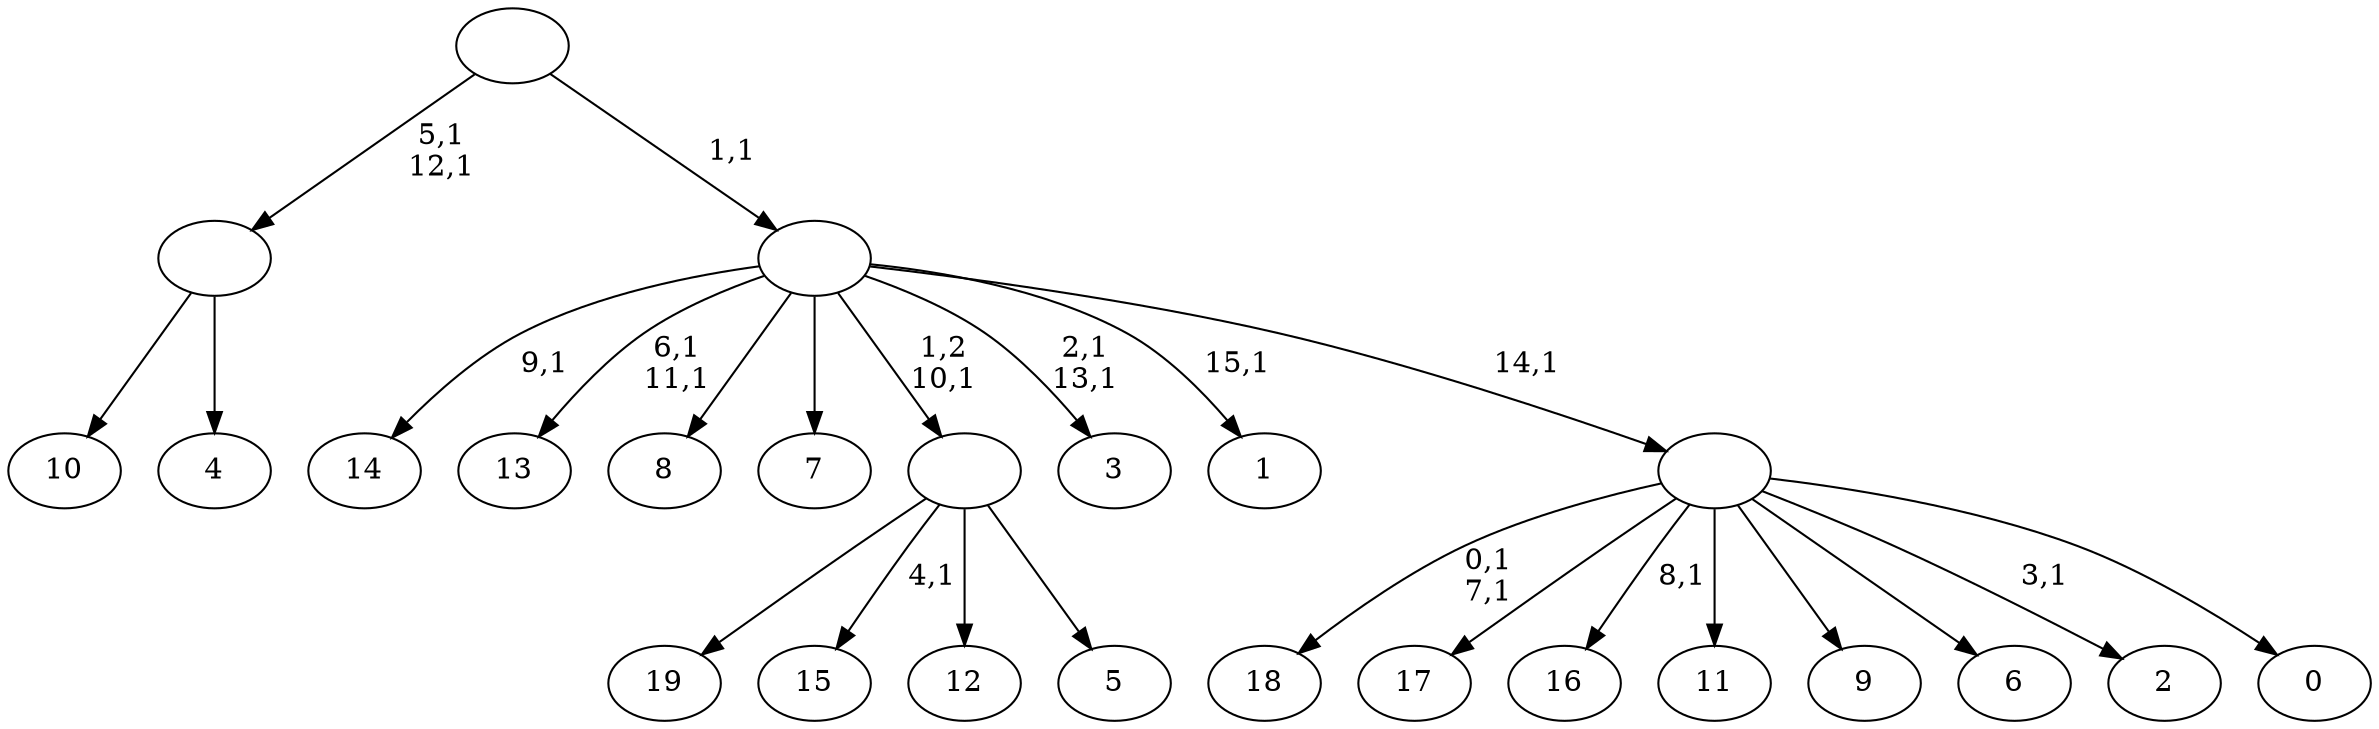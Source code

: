 digraph T {
	36 [label="19"]
	35 [label="18"]
	32 [label="17"]
	31 [label="16"]
	29 [label="15"]
	27 [label="14"]
	25 [label="13"]
	22 [label="12"]
	21 [label="11"]
	20 [label="10"]
	19 [label="9"]
	18 [label="8"]
	17 [label="7"]
	16 [label="6"]
	15 [label="5"]
	14 [label=""]
	13 [label="4"]
	12 [label=""]
	10 [label="3"]
	7 [label="2"]
	5 [label="1"]
	3 [label="0"]
	2 [label=""]
	1 [label=""]
	0 [label=""]
	14 -> 29 [label="4,1"]
	14 -> 36 [label=""]
	14 -> 22 [label=""]
	14 -> 15 [label=""]
	12 -> 20 [label=""]
	12 -> 13 [label=""]
	2 -> 7 [label="3,1"]
	2 -> 31 [label="8,1"]
	2 -> 35 [label="0,1\n7,1"]
	2 -> 32 [label=""]
	2 -> 21 [label=""]
	2 -> 19 [label=""]
	2 -> 16 [label=""]
	2 -> 3 [label=""]
	1 -> 5 [label="15,1"]
	1 -> 10 [label="2,1\n13,1"]
	1 -> 25 [label="6,1\n11,1"]
	1 -> 27 [label="9,1"]
	1 -> 18 [label=""]
	1 -> 17 [label=""]
	1 -> 14 [label="1,2\n10,1"]
	1 -> 2 [label="14,1"]
	0 -> 12 [label="5,1\n12,1"]
	0 -> 1 [label="1,1"]
}
